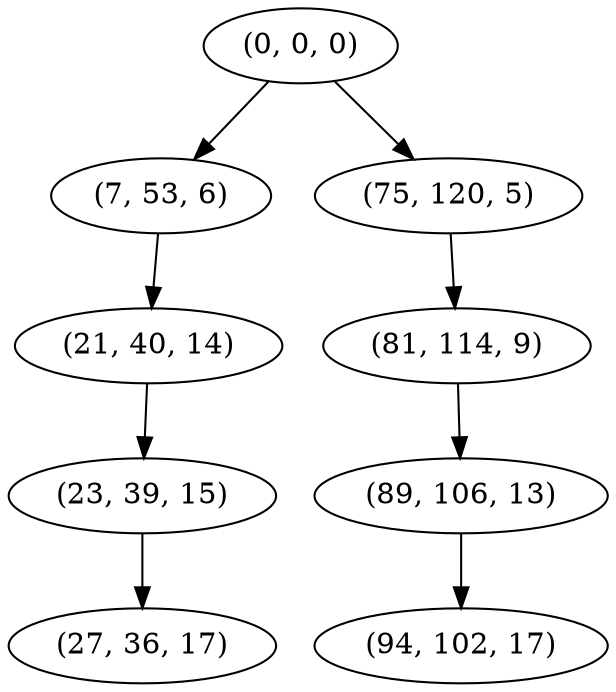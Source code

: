 digraph tree {
    "(0, 0, 0)";
    "(7, 53, 6)";
    "(21, 40, 14)";
    "(23, 39, 15)";
    "(27, 36, 17)";
    "(75, 120, 5)";
    "(81, 114, 9)";
    "(89, 106, 13)";
    "(94, 102, 17)";
    "(0, 0, 0)" -> "(7, 53, 6)";
    "(0, 0, 0)" -> "(75, 120, 5)";
    "(7, 53, 6)" -> "(21, 40, 14)";
    "(21, 40, 14)" -> "(23, 39, 15)";
    "(23, 39, 15)" -> "(27, 36, 17)";
    "(75, 120, 5)" -> "(81, 114, 9)";
    "(81, 114, 9)" -> "(89, 106, 13)";
    "(89, 106, 13)" -> "(94, 102, 17)";
}
